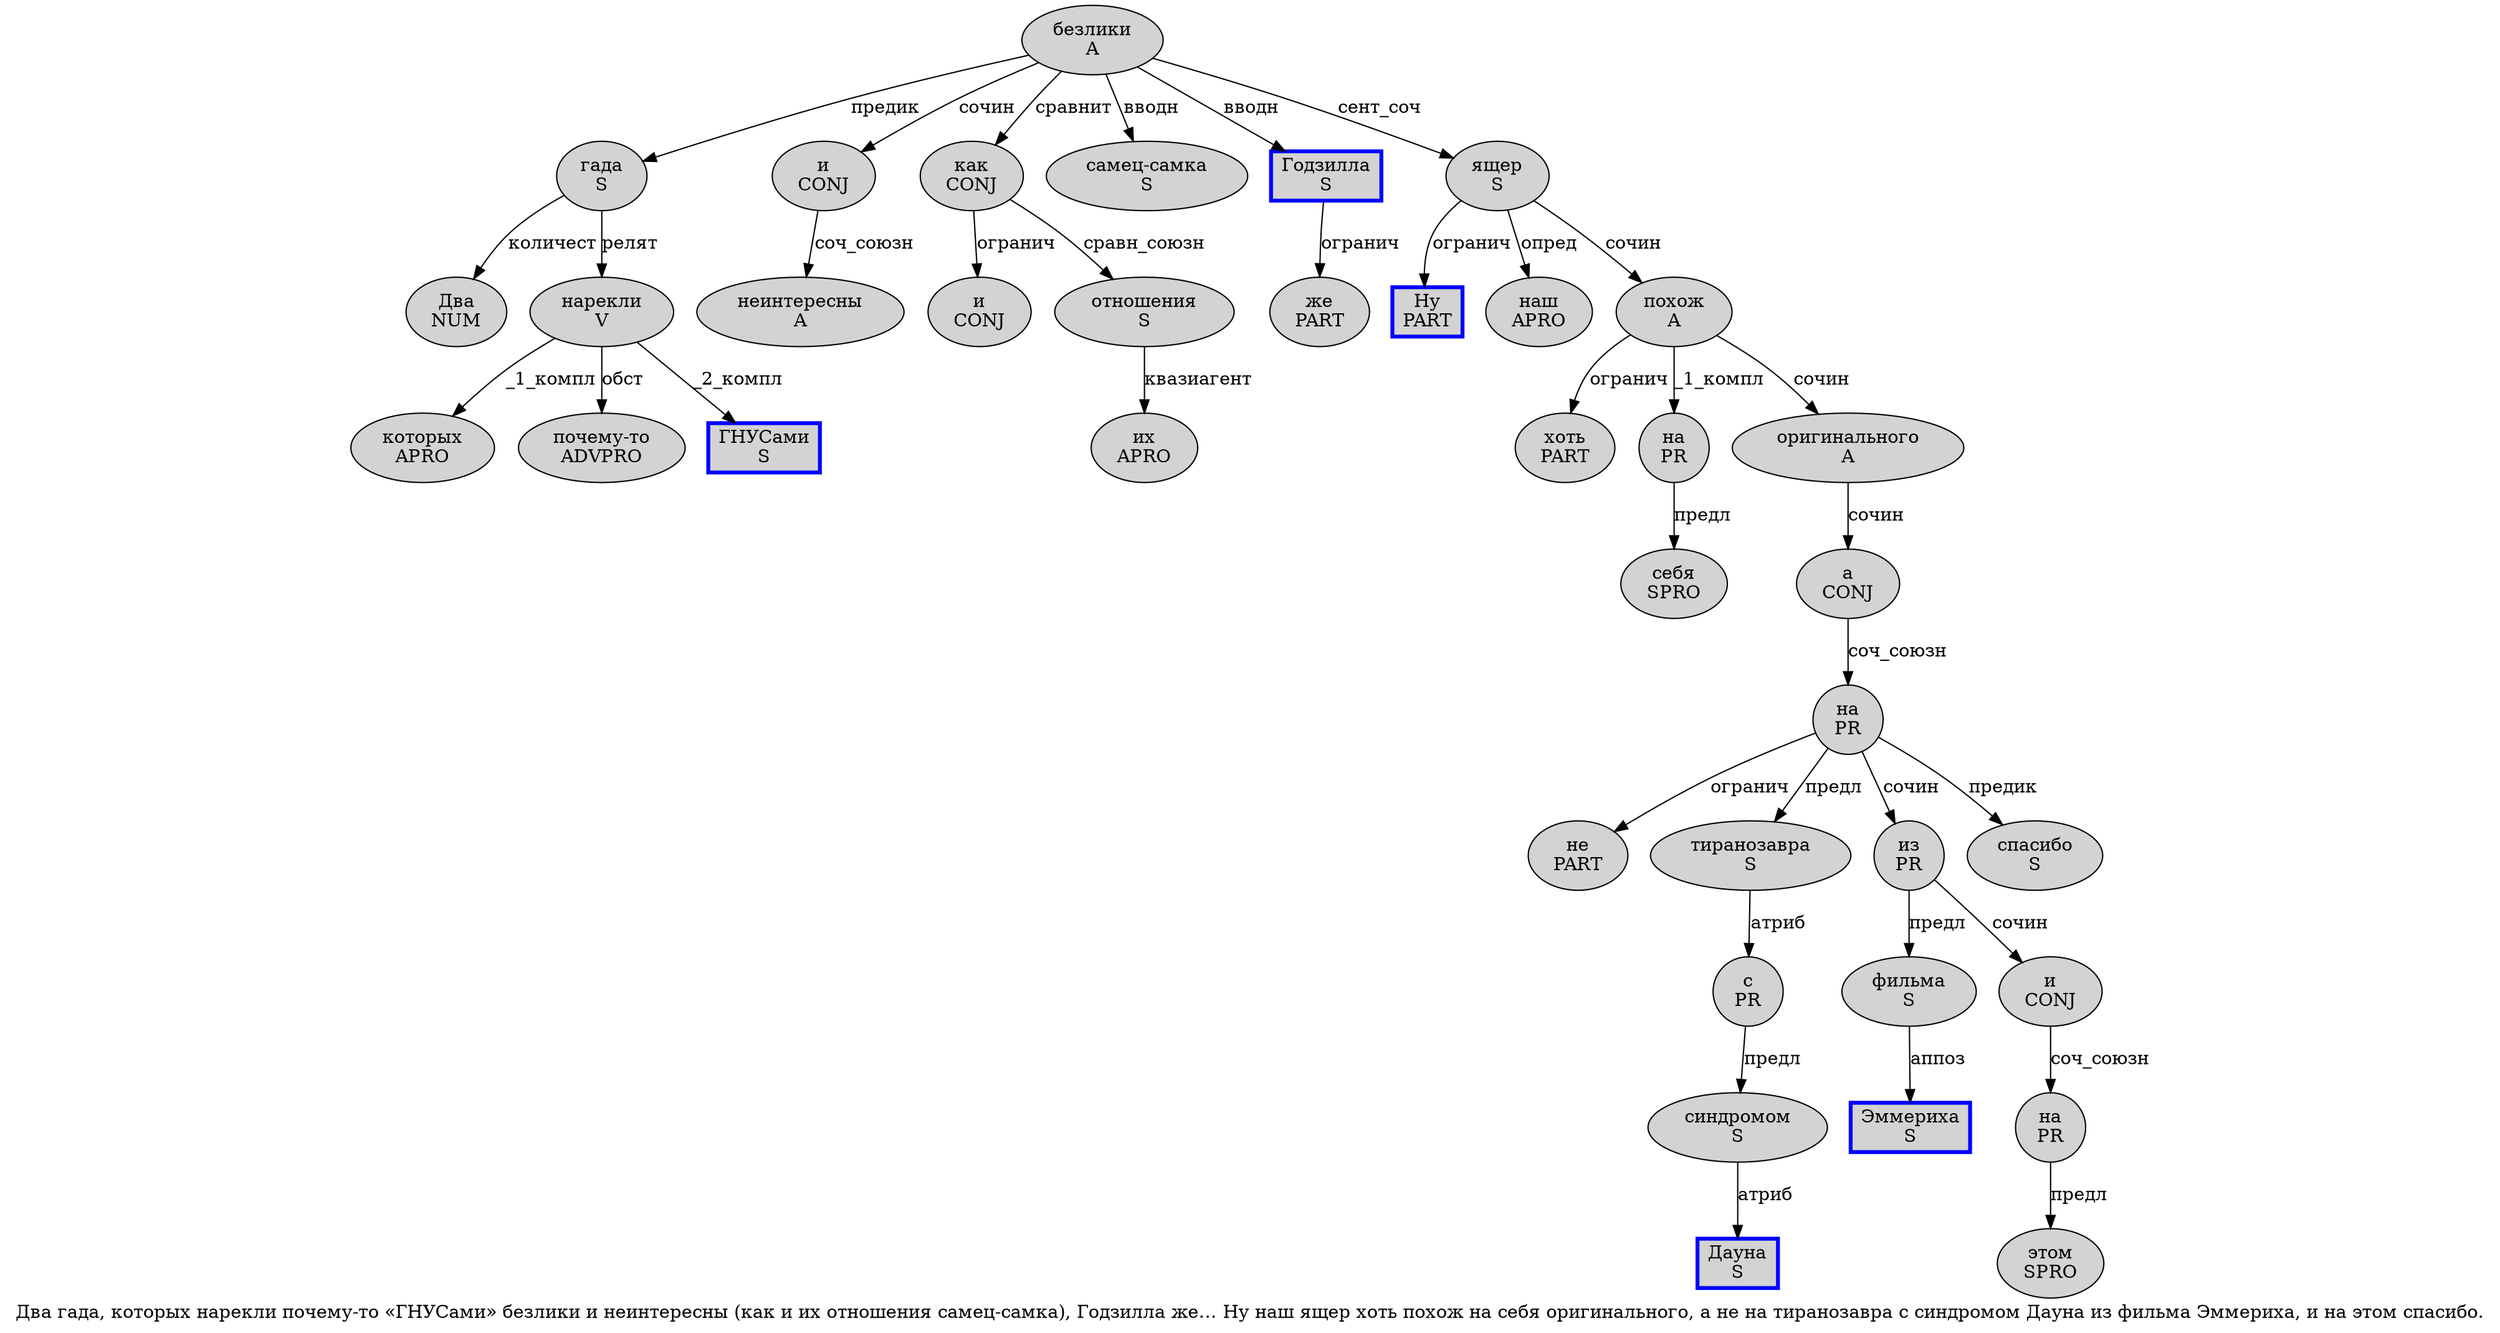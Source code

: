 digraph SENTENCE_4819 {
	graph [label="Два гада, которых нарекли почему-то «ГНУСами» безлики и неинтересны (как и их отношения самец-самка), Годзилла же… Ну наш ящер хоть похож на себя оригинального, а не на тиранозавра с синдромом Дауна из фильма Эммериха, и на этом спасибо."]
	node [style=filled]
		0 [label="Два
NUM" color="" fillcolor=lightgray penwidth=1 shape=ellipse]
		1 [label="гада
S" color="" fillcolor=lightgray penwidth=1 shape=ellipse]
		3 [label="которых
APRO" color="" fillcolor=lightgray penwidth=1 shape=ellipse]
		4 [label="нарекли
V" color="" fillcolor=lightgray penwidth=1 shape=ellipse]
		5 [label="почему-то
ADVPRO" color="" fillcolor=lightgray penwidth=1 shape=ellipse]
		7 [label="ГНУСами
S" color=blue fillcolor=lightgray penwidth=3 shape=box]
		9 [label="безлики
A" color="" fillcolor=lightgray penwidth=1 shape=ellipse]
		10 [label="и
CONJ" color="" fillcolor=lightgray penwidth=1 shape=ellipse]
		11 [label="неинтересны
A" color="" fillcolor=lightgray penwidth=1 shape=ellipse]
		13 [label="как
CONJ" color="" fillcolor=lightgray penwidth=1 shape=ellipse]
		14 [label="и
CONJ" color="" fillcolor=lightgray penwidth=1 shape=ellipse]
		15 [label="их
APRO" color="" fillcolor=lightgray penwidth=1 shape=ellipse]
		16 [label="отношения
S" color="" fillcolor=lightgray penwidth=1 shape=ellipse]
		17 [label="самец-самка
S" color="" fillcolor=lightgray penwidth=1 shape=ellipse]
		20 [label="Годзилла
S" color=blue fillcolor=lightgray penwidth=3 shape=box]
		21 [label="же
PART" color="" fillcolor=lightgray penwidth=1 shape=ellipse]
		23 [label="Ну
PART" color=blue fillcolor=lightgray penwidth=3 shape=box]
		24 [label="наш
APRO" color="" fillcolor=lightgray penwidth=1 shape=ellipse]
		25 [label="ящер
S" color="" fillcolor=lightgray penwidth=1 shape=ellipse]
		26 [label="хоть
PART" color="" fillcolor=lightgray penwidth=1 shape=ellipse]
		27 [label="похож
A" color="" fillcolor=lightgray penwidth=1 shape=ellipse]
		28 [label="на
PR" color="" fillcolor=lightgray penwidth=1 shape=ellipse]
		29 [label="себя
SPRO" color="" fillcolor=lightgray penwidth=1 shape=ellipse]
		30 [label="оригинального
A" color="" fillcolor=lightgray penwidth=1 shape=ellipse]
		32 [label="а
CONJ" color="" fillcolor=lightgray penwidth=1 shape=ellipse]
		33 [label="не
PART" color="" fillcolor=lightgray penwidth=1 shape=ellipse]
		34 [label="на
PR" color="" fillcolor=lightgray penwidth=1 shape=ellipse]
		35 [label="тиранозавра
S" color="" fillcolor=lightgray penwidth=1 shape=ellipse]
		36 [label="с
PR" color="" fillcolor=lightgray penwidth=1 shape=ellipse]
		37 [label="синдромом
S" color="" fillcolor=lightgray penwidth=1 shape=ellipse]
		38 [label="Дауна
S" color=blue fillcolor=lightgray penwidth=3 shape=box]
		39 [label="из
PR" color="" fillcolor=lightgray penwidth=1 shape=ellipse]
		40 [label="фильма
S" color="" fillcolor=lightgray penwidth=1 shape=ellipse]
		41 [label="Эммериха
S" color=blue fillcolor=lightgray penwidth=3 shape=box]
		43 [label="и
CONJ" color="" fillcolor=lightgray penwidth=1 shape=ellipse]
		44 [label="на
PR" color="" fillcolor=lightgray penwidth=1 shape=ellipse]
		45 [label="этом
SPRO" color="" fillcolor=lightgray penwidth=1 shape=ellipse]
		46 [label="спасибо
S" color="" fillcolor=lightgray penwidth=1 shape=ellipse]
			30 -> 32 [label="сочин"]
			20 -> 21 [label="огранич"]
			10 -> 11 [label="соч_союзн"]
			43 -> 44 [label="соч_союзн"]
			37 -> 38 [label="атриб"]
			25 -> 23 [label="огранич"]
			25 -> 24 [label="опред"]
			25 -> 27 [label="сочин"]
			1 -> 0 [label="количест"]
			1 -> 4 [label="релят"]
			28 -> 29 [label="предл"]
			27 -> 26 [label="огранич"]
			27 -> 28 [label="_1_компл"]
			27 -> 30 [label="сочин"]
			9 -> 1 [label="предик"]
			9 -> 10 [label="сочин"]
			9 -> 13 [label="сравнит"]
			9 -> 17 [label="вводн"]
			9 -> 20 [label="вводн"]
			9 -> 25 [label="сент_соч"]
			32 -> 34 [label="соч_союзн"]
			44 -> 45 [label="предл"]
			40 -> 41 [label="аппоз"]
			16 -> 15 [label="квазиагент"]
			35 -> 36 [label="атриб"]
			36 -> 37 [label="предл"]
			13 -> 14 [label="огранич"]
			13 -> 16 [label="сравн_союзн"]
			4 -> 3 [label="_1_компл"]
			4 -> 5 [label="обст"]
			4 -> 7 [label="_2_компл"]
			34 -> 33 [label="огранич"]
			34 -> 35 [label="предл"]
			34 -> 39 [label="сочин"]
			34 -> 46 [label="предик"]
			39 -> 40 [label="предл"]
			39 -> 43 [label="сочин"]
}